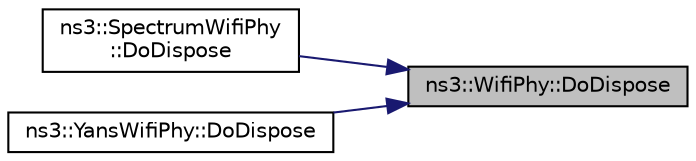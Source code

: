 digraph "ns3::WifiPhy::DoDispose"
{
 // LATEX_PDF_SIZE
  edge [fontname="Helvetica",fontsize="10",labelfontname="Helvetica",labelfontsize="10"];
  node [fontname="Helvetica",fontsize="10",shape=record];
  rankdir="RL";
  Node1 [label="ns3::WifiPhy::DoDispose",height=0.2,width=0.4,color="black", fillcolor="grey75", style="filled", fontcolor="black",tooltip="Destructor implementation."];
  Node1 -> Node2 [dir="back",color="midnightblue",fontsize="10",style="solid",fontname="Helvetica"];
  Node2 [label="ns3::SpectrumWifiPhy\l::DoDispose",height=0.2,width=0.4,color="black", fillcolor="white", style="filled",URL="$classns3_1_1_spectrum_wifi_phy.html#a76f043f6339742355a5e053496a414f6",tooltip="Destructor implementation."];
  Node1 -> Node3 [dir="back",color="midnightblue",fontsize="10",style="solid",fontname="Helvetica"];
  Node3 [label="ns3::YansWifiPhy::DoDispose",height=0.2,width=0.4,color="black", fillcolor="white", style="filled",URL="$classns3_1_1_yans_wifi_phy.html#a4bb3f6f2bfb153622fbec833a5ecb413",tooltip="Destructor implementation."];
}
